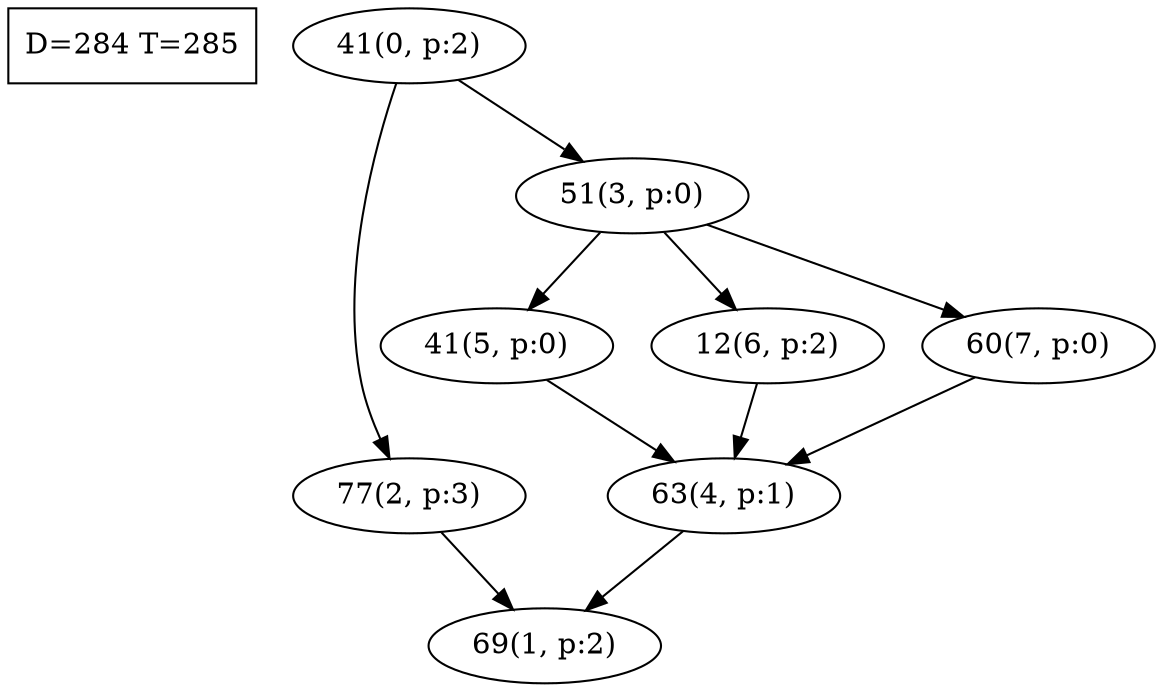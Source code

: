 digraph Task {
i [shape=box, label="D=284 T=285"]; 
0 [label="41(0, p:2)"];
1 [label="69(1, p:2)"];
2 [label="77(2, p:3)"];
3 [label="51(3, p:0)"];
4 [label="63(4, p:1)"];
5 [label="41(5, p:0)"];
6 [label="12(6, p:2)"];
7 [label="60(7, p:0)"];
0 -> 2;
0 -> 3;
2 -> 1;
3 -> 5;
3 -> 6;
3 -> 7;
4 -> 1;
5 -> 4;
6 -> 4;
7 -> 4;
}